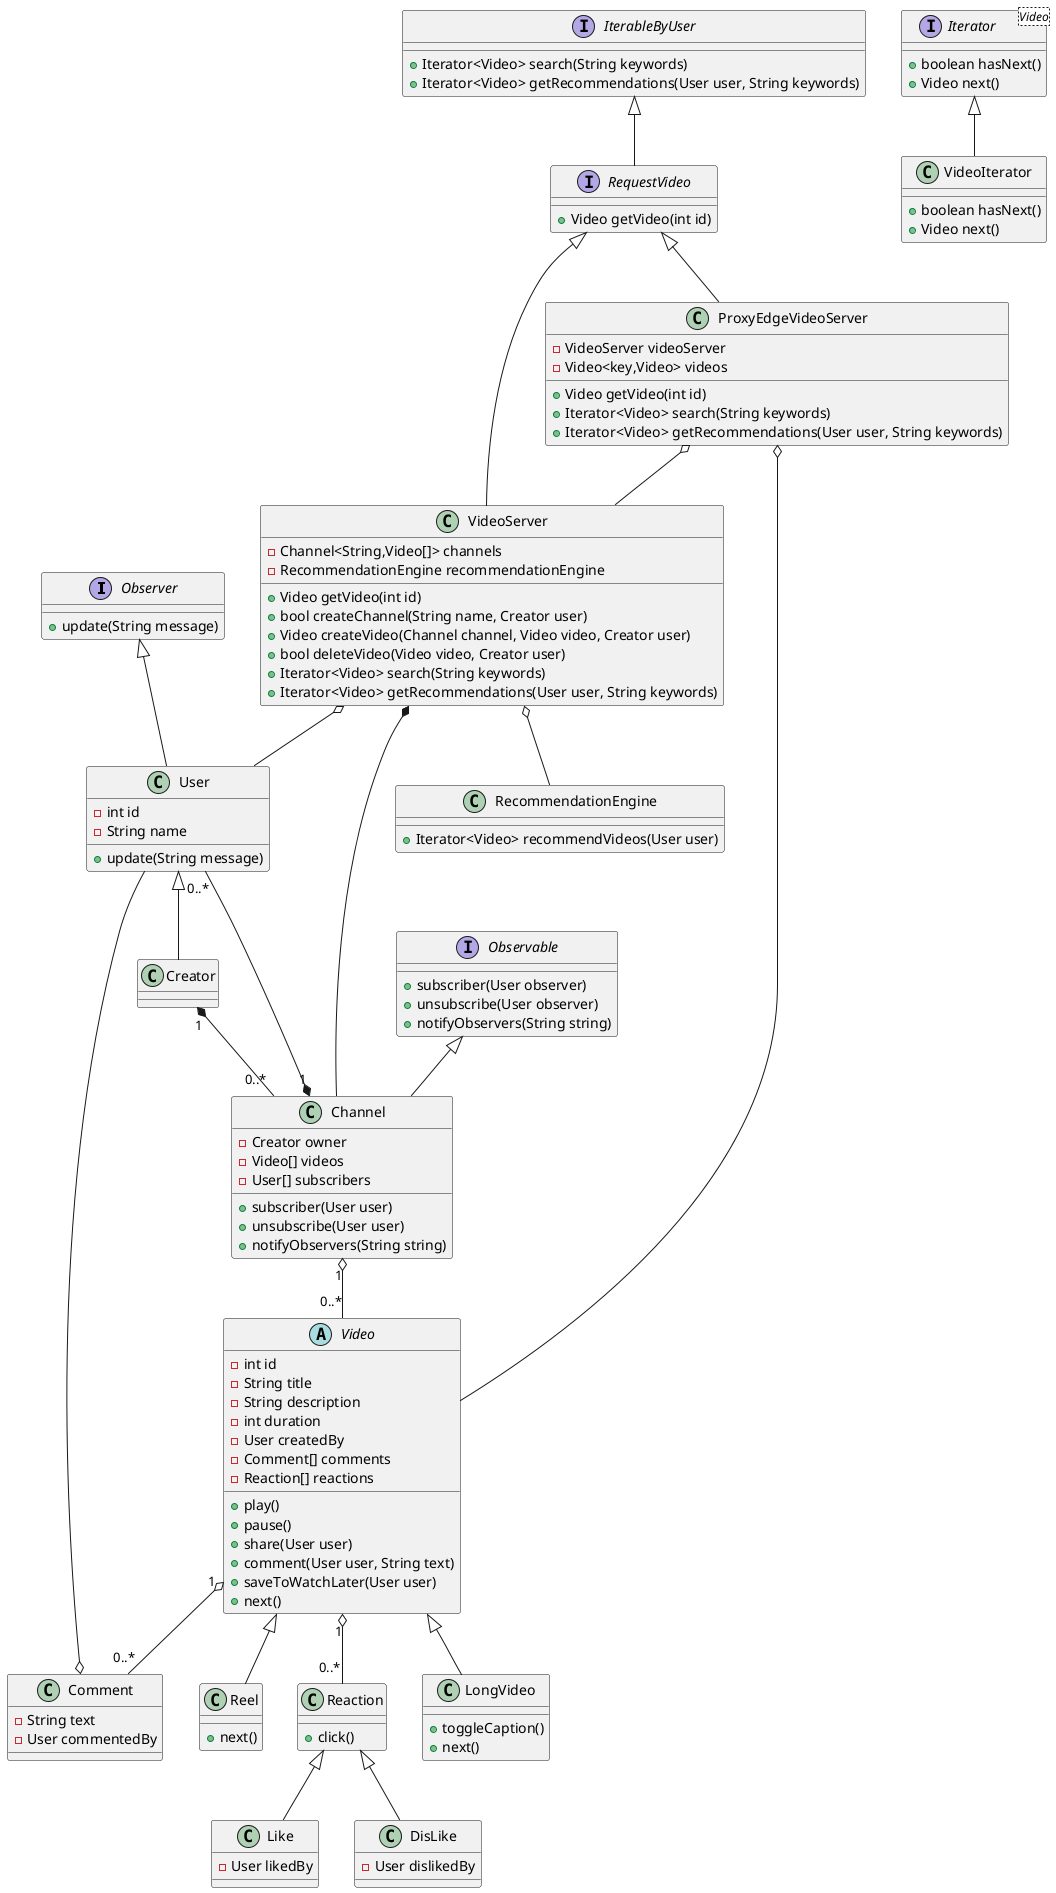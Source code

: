 @startuml
'https://plantuml.com/class-diagram
interface Observer {
    +update(String message)
}

interface Observable {
    +subscriber(User observer)
    +unsubscribe(User observer)
    +notifyObservers(String string)
}

class User {
    -int id
    -String name
    +update(String message)
}

class Creator {

}

Observer <|-- User
User <|-- Creator

abstract Video  {
    -int id
    -String title
    -String description
    -int duration
    -User createdBy
    -Comment[] comments
    -Reaction[] reactions

    +play()
    +pause()
    +share(User user)
    +comment(User user, String text)
    +saveToWatchLater(User user)
    +next()
}

class LongVideo {
    +toggleCaption()
    +next()
}

Video <|-- LongVideo

class Reel {
    +next()
}

Video <|-- Reel

interface Iterator<Video> {
    +boolean hasNext()
    +Video next()
}

class VideoIterator {
    +boolean hasNext()
    +Video next()
}

Iterator <|-- VideoIterator

interface IterableByUser {
    +Iterator<Video> search(String keywords)
    +Iterator<Video> getRecommendations(User user, String keywords)
}

class Channel {
    -Creator owner
    -Video[] videos
    -User[] subscribers

    +subscriber(User user)
    +unsubscribe(User user)
    +notifyObservers(String string)
}

Observable <|-- Channel

Channel "1" o-- "0..*" Video
Channel "1" *-- "0..*" User

Creator "1" *-- "0..*" Channel

class Reaction {
    +click()
}

class Like {
    -User likedBy
}

class DisLike {
    -User dislikedBy
}

Reaction <|-- Like
Reaction <|-- DisLike
Video "1" o--"0..*" Reaction

class Comment {
    -String text
    -User commentedBy
}
Video "1" o-- "0..*" Comment
Comment o-- User


interface RequestVideo {
    +Video getVideo(int id)
'    +Iterator<Video> search(String keywords)
'    +Iterator<Video> getRecommendations(User user, String keywords)
}

IterableByUser <|-- RequestVideo

class VideoServer {
    -Channel<String,Video[]> channels
    -RecommendationEngine recommendationEngine

    +Video getVideo(int id)
    +bool createChannel(String name, Creator user)
    +Video createVideo(Channel channel, Video video, Creator user)
    +bool deleteVideo(Video video, Creator user)
    +Iterator<Video> search(String keywords)
    +Iterator<Video> getRecommendations(User user, String keywords)
}

RequestVideo <|-- VideoServer
'IterableByUser <|-- VideoServer

class RecommendationEngine {
    +Iterator<Video> recommendVideos(User user)
}

VideoServer o-- RecommendationEngine

VideoServer *--  Channel
VideoServer o-- User

class ProxyEdgeVideoServer {
    -VideoServer videoServer
    -Video<key,Video> videos

    +Video getVideo(int id)
    +Iterator<Video> search(String keywords)
    +Iterator<Video> getRecommendations(User user, String keywords)
}

RequestVideo <|-- ProxyEdgeVideoServer
ProxyEdgeVideoServer o-- VideoServer
ProxyEdgeVideoServer o-- Video



@enduml
